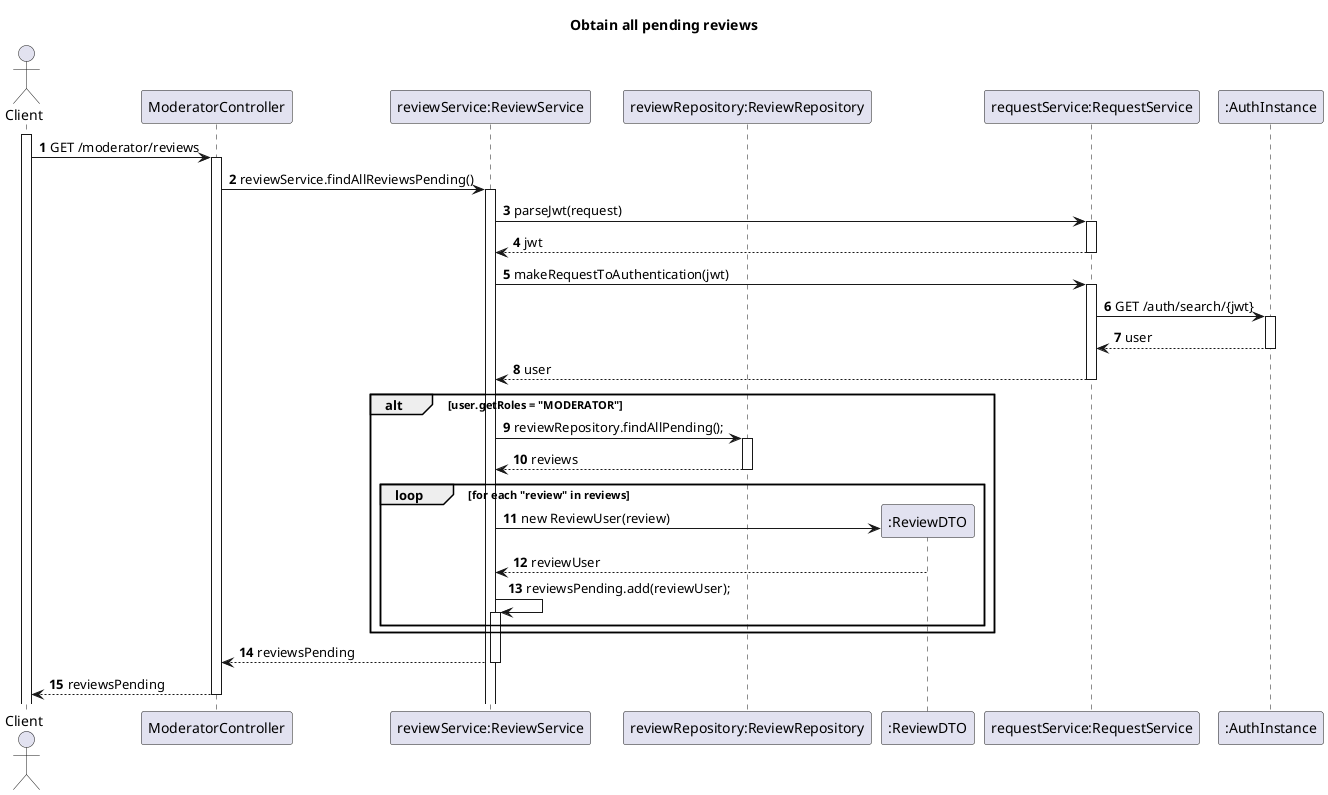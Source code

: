 @startuml
'https://plantuml.com/sequence-diagram

title Obtain all pending reviews
autoactivate on
autonumber

actor "Client" as client
participant "ModeratorController" as controller
participant "reviewService:ReviewService" as service
participant "reviewRepository:ReviewRepository" as repository
participant ":ReviewDTO" as reviewUser
participant "requestService:RequestService" as request
participant ":AuthInstance" as instanceAuth

activate client

client -> controller: GET /moderator/reviews
controller -> service : reviewService.findAllReviewsPending()
service -> request : parseJwt(request)
request --> service: jwt
service -> request: makeRequestToAuthentication(jwt)
request -> instanceAuth: GET /auth/search/{jwt}
instanceAuth --> request: user
request --> service: user
alt user.getRoles = "MODERATOR"
service -> repository: reviewRepository.findAllPending();
repository --> service: reviews
loop for each "review" in reviews
    service -> reviewUser**: new ReviewUser(review)
    reviewUser --> service: reviewUser
    service -> service: reviewsPending.add(reviewUser);
end loop
end
service --> controller: reviewsPending
controller --> client: reviewsPending

@enduml
